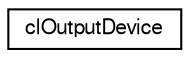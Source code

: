 digraph G
{
  edge [fontname="FreeSans",fontsize="10",labelfontname="FreeSans",labelfontsize="10"];
  node [fontname="FreeSans",fontsize="10",shape=record];
  rankdir=LR;
  Node1 [label="clOutputDevice",height=0.2,width=0.4,color="black", fillcolor="white", style="filled",URL="$classcl_output_device.html"];
}
